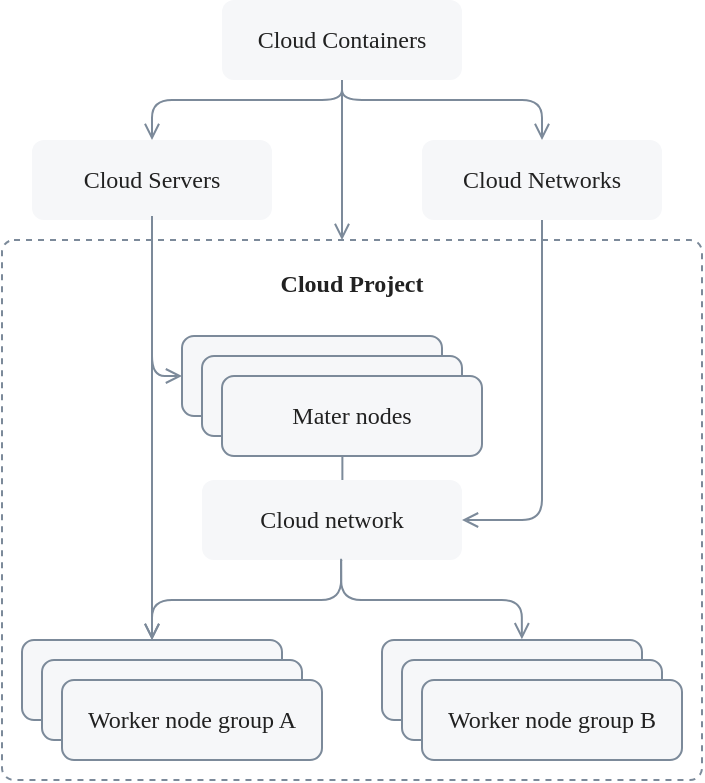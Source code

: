 <mxfile version="28.1.2">
  <diagram name="Page-1" id="hFHusHP9fz9f-BBYForH">
    <mxGraphModel dx="-39" dy="2890" grid="1" gridSize="10" guides="1" tooltips="1" connect="1" arrows="1" fold="1" page="1" pageScale="1" pageWidth="827" pageHeight="1169" math="0" shadow="0">
      <root>
        <mxCell id="0" />
        <mxCell id="1" parent="0" />
        <mxCell id="xSEIoOnQ04NBz0SQj7s7-65" value="Cloud Project" style="rounded=1;whiteSpace=wrap;html=1;strokeColor=#7C8A9A;strokeWidth=1;fontColor=#212121;fillColor=none;dashed=1;fontFamily=VK Sans Display;verticalAlign=top;spacing=10;fontStyle=1;arcSize=12;absoluteArcSize=1;movable=1;resizable=1;rotatable=1;deletable=1;editable=1;locked=0;connectable=1;container=0;" vertex="1" parent="1">
          <mxGeometry x="1190" y="-1910" width="350" height="270" as="geometry" />
        </mxCell>
        <mxCell id="xSEIoOnQ04NBz0SQj7s7-31" value="&lt;font color=&quot;#212121&quot;&gt;Cloud Containers&lt;/font&gt;" style="rounded=1;whiteSpace=wrap;html=1;fontFamily=VK Sans Display;strokeColor=none;arcsize=12;fillColor=#F6F7F9;spacing=0;spacingTop=12;spacingBottom=12;arcSize=12;absoluteArcSize=1;" vertex="1" parent="1">
          <mxGeometry x="1300" y="-2030" width="120" height="40" as="geometry" />
        </mxCell>
        <mxCell id="xSEIoOnQ04NBz0SQj7s7-32" value="&lt;font color=&quot;#212121&quot;&gt;Cloud Servers&lt;/font&gt;" style="rounded=1;whiteSpace=wrap;html=1;fontFamily=VK Sans Display;strokeColor=none;arcsize=12;fillColor=#F6F7F9;spacing=0;spacingTop=12;spacingBottom=12;arcSize=12;absoluteArcSize=1;" vertex="1" parent="1">
          <mxGeometry x="1205" y="-1960" width="120" height="40" as="geometry" />
        </mxCell>
        <mxCell id="xSEIoOnQ04NBz0SQj7s7-33" value="&lt;font color=&quot;#212121&quot;&gt;Cloud Networks&lt;/font&gt;" style="rounded=1;whiteSpace=wrap;html=1;fontFamily=VK Sans Display;strokeColor=none;arcsize=12;fillColor=#F6F7F9;spacing=0;spacingTop=12;spacingBottom=12;arcSize=12;absoluteArcSize=1;" vertex="1" parent="1">
          <mxGeometry x="1400" y="-1960" width="120" height="40" as="geometry" />
        </mxCell>
        <mxCell id="xSEIoOnQ04NBz0SQj7s7-56" style="edgeStyle=none;shape=connector;rounded=1;orthogonalLoop=1;jettySize=auto;html=1;labelBackgroundColor=default;strokeColor=#7C8A9A;strokeWidth=1;fontFamily=VK Sans Display;fontSize=16;fontColor=#212121;startArrow=none;startFill=0;endArrow=open;endFill=0;exitX=0.5;exitY=1;exitDx=0;exitDy=0;" edge="1" parent="1" source="xSEIoOnQ04NBz0SQj7s7-31">
          <mxGeometry relative="1" as="geometry">
            <mxPoint x="1360" y="-1910" as="targetPoint" />
            <mxPoint x="1360" y="-2020" as="sourcePoint" />
          </mxGeometry>
        </mxCell>
        <mxCell id="xSEIoOnQ04NBz0SQj7s7-57" style="edgeStyle=none;shape=connector;rounded=1;orthogonalLoop=1;jettySize=auto;html=1;labelBackgroundColor=default;strokeColor=#7C8A9A;strokeWidth=1;fontFamily=VK Sans Display;fontSize=16;fontColor=#212121;startArrow=none;startFill=0;endArrow=open;endFill=0;exitX=0.5;exitY=1;exitDx=0;exitDy=0;entryX=0;entryY=0.5;entryDx=0;entryDy=0;" edge="1" parent="1" target="xSEIoOnQ04NBz0SQj7s7-66">
          <mxGeometry relative="1" as="geometry">
            <mxPoint x="1280" y="-1844" as="targetPoint" />
            <mxPoint x="1265" y="-1922" as="sourcePoint" />
            <Array as="points">
              <mxPoint x="1265" y="-1842" />
            </Array>
          </mxGeometry>
        </mxCell>
        <mxCell id="xSEIoOnQ04NBz0SQj7s7-58" style="edgeStyle=none;shape=connector;rounded=1;orthogonalLoop=1;jettySize=auto;html=1;labelBackgroundColor=default;strokeColor=#7C8A9A;strokeWidth=1;fontFamily=VK Sans Display;fontSize=16;fontColor=#212121;startArrow=none;startFill=0;endArrow=open;endFill=0;exitX=0.5;exitY=1;exitDx=0;exitDy=0;entryX=0.5;entryY=0;entryDx=0;entryDy=0;" edge="1" parent="1" source="xSEIoOnQ04NBz0SQj7s7-32" target="xSEIoOnQ04NBz0SQj7s7-41">
          <mxGeometry relative="1" as="geometry">
            <mxPoint x="1260" y="-1690" as="targetPoint" />
            <mxPoint x="1200" y="-1840" as="sourcePoint" />
          </mxGeometry>
        </mxCell>
        <mxCell id="xSEIoOnQ04NBz0SQj7s7-69" style="edgeStyle=none;shape=connector;rounded=1;orthogonalLoop=1;jettySize=auto;html=1;labelBackgroundColor=default;strokeColor=#7C8A9A;strokeWidth=1;fontFamily=VK Sans Display;fontSize=16;fontColor=#212121;startArrow=none;startFill=0;endArrow=open;endFill=0;exitX=0.5;exitY=1;exitDx=0;exitDy=0;entryX=1;entryY=0.5;entryDx=0;entryDy=0;" edge="1" parent="1" source="xSEIoOnQ04NBz0SQj7s7-33" target="xSEIoOnQ04NBz0SQj7s7-38">
          <mxGeometry relative="1" as="geometry">
            <mxPoint x="1420" y="-1750" as="targetPoint" />
            <mxPoint x="1600" y="-1810" as="sourcePoint" />
            <Array as="points">
              <mxPoint x="1460" y="-1770" />
            </Array>
          </mxGeometry>
        </mxCell>
        <mxCell id="xSEIoOnQ04NBz0SQj7s7-70" style="edgeStyle=none;shape=connector;rounded=1;orthogonalLoop=1;jettySize=auto;html=1;labelBackgroundColor=default;strokeColor=#7C8A9A;strokeWidth=1;fontFamily=VK Sans Display;fontSize=16;fontColor=#212121;startArrow=none;startFill=0;endArrow=open;endFill=0;exitX=0.5;exitY=1;exitDx=0;exitDy=0;entryX=0.5;entryY=0;entryDx=0;entryDy=0;" edge="1" parent="1" source="xSEIoOnQ04NBz0SQj7s7-31" target="xSEIoOnQ04NBz0SQj7s7-32">
          <mxGeometry relative="1" as="geometry">
            <mxPoint x="1030" y="-1738" as="targetPoint" />
            <mxPoint x="1030" y="-1840" as="sourcePoint" />
            <Array as="points">
              <mxPoint x="1360" y="-1980" />
              <mxPoint x="1265" y="-1980" />
            </Array>
          </mxGeometry>
        </mxCell>
        <mxCell id="xSEIoOnQ04NBz0SQj7s7-71" style="edgeStyle=none;shape=connector;rounded=1;orthogonalLoop=1;jettySize=auto;html=1;labelBackgroundColor=default;strokeColor=#7C8A9A;strokeWidth=1;fontFamily=VK Sans Display;fontSize=16;fontColor=#212121;startArrow=none;startFill=0;endArrow=open;endFill=0;exitX=0.5;exitY=1;exitDx=0;exitDy=0;entryX=0.5;entryY=0;entryDx=0;entryDy=0;" edge="1" parent="1" source="xSEIoOnQ04NBz0SQj7s7-31" target="xSEIoOnQ04NBz0SQj7s7-33">
          <mxGeometry relative="1" as="geometry">
            <mxPoint x="1340" y="-1888" as="targetPoint" />
            <mxPoint x="1340" y="-1990" as="sourcePoint" />
            <Array as="points">
              <mxPoint x="1360" y="-1980" />
              <mxPoint x="1460" y="-1980" />
            </Array>
          </mxGeometry>
        </mxCell>
        <mxCell id="xSEIoOnQ04NBz0SQj7s7-53" style="edgeStyle=orthogonalEdgeStyle;shape=connector;rounded=1;orthogonalLoop=1;jettySize=auto;html=1;labelBackgroundColor=default;strokeColor=#7C8A9A;strokeWidth=1;fontFamily=VK Sans Display;fontSize=16;fontColor=#212121;startArrow=none;startFill=0;endArrow=none;endFill=0;exitX=0.463;exitY=0.999;exitDx=0;exitDy=0;exitPerimeter=0;movable=1;resizable=1;rotatable=1;deletable=1;editable=1;locked=0;connectable=1;entryX=0.536;entryY=1.009;entryDx=0;entryDy=0;entryPerimeter=0;" edge="1" parent="1" source="xSEIoOnQ04NBz0SQj7s7-68" target="xSEIoOnQ04NBz0SQj7s7-38">
          <mxGeometry relative="1" as="geometry">
            <mxPoint x="1354.73" y="-1802.24" as="sourcePoint" />
            <mxPoint x="1355" y="-1742" as="targetPoint" />
            <Array as="points">
              <mxPoint x="1360" y="-1772" />
              <mxPoint x="1360" y="-1772" />
            </Array>
          </mxGeometry>
        </mxCell>
        <mxCell id="xSEIoOnQ04NBz0SQj7s7-38" value="&lt;font color=&quot;#212121&quot;&gt;Cloud network&lt;/font&gt;" style="rounded=1;whiteSpace=wrap;html=1;fontFamily=VK Sans Display;strokeColor=none;arcsize=12;fillColor=#F6F7F9;spacing=0;spacingTop=12;spacingBottom=12;arcSize=12;absoluteArcSize=1;movable=1;resizable=1;rotatable=1;deletable=1;editable=1;locked=0;connectable=1;container=0;" vertex="1" parent="1">
          <mxGeometry x="1290" y="-1790" width="130" height="40" as="geometry" />
        </mxCell>
        <mxCell id="xSEIoOnQ04NBz0SQj7s7-50" style="edgeStyle=orthogonalEdgeStyle;shape=connector;rounded=1;orthogonalLoop=1;jettySize=auto;html=1;labelBackgroundColor=default;strokeColor=#7C8A9A;strokeWidth=1;fontFamily=VK Sans Display;fontSize=16;fontColor=#212121;startArrow=none;startFill=0;endArrow=open;endFill=0;exitX=0.535;exitY=0.985;exitDx=0;exitDy=0;entryX=0.5;entryY=0;entryDx=0;entryDy=0;movable=1;resizable=1;rotatable=1;deletable=1;editable=1;locked=0;connectable=1;exitPerimeter=0;" edge="1" parent="1" source="xSEIoOnQ04NBz0SQj7s7-38" target="xSEIoOnQ04NBz0SQj7s7-41">
          <mxGeometry relative="1" as="geometry">
            <mxPoint x="1215" y="-1610" as="sourcePoint" />
            <mxPoint x="1265" y="-1710" as="targetPoint" />
            <Array as="points">
              <mxPoint x="1360" y="-1730" />
              <mxPoint x="1265" y="-1730" />
            </Array>
          </mxGeometry>
        </mxCell>
        <mxCell id="xSEIoOnQ04NBz0SQj7s7-51" style="edgeStyle=orthogonalEdgeStyle;shape=connector;rounded=1;orthogonalLoop=1;jettySize=auto;html=1;labelBackgroundColor=default;strokeColor=#7C8A9A;strokeWidth=1;fontFamily=VK Sans Display;fontSize=16;fontColor=#212121;startArrow=none;startFill=0;endArrow=open;endFill=0;exitX=0.535;exitY=1.006;exitDx=0;exitDy=0;entryX=0.538;entryY=-0.01;entryDx=0;entryDy=0;entryPerimeter=0;movable=1;resizable=1;rotatable=1;deletable=1;editable=1;locked=0;connectable=1;exitPerimeter=0;" edge="1" parent="1" source="xSEIoOnQ04NBz0SQj7s7-38" target="xSEIoOnQ04NBz0SQj7s7-44">
          <mxGeometry relative="1" as="geometry">
            <mxPoint x="1485" y="-1640" as="sourcePoint" />
            <mxPoint x="1370" y="-1465" as="targetPoint" />
            <Array as="points">
              <mxPoint x="1360" y="-1730" />
              <mxPoint x="1450" y="-1730" />
            </Array>
          </mxGeometry>
        </mxCell>
        <mxCell id="xSEIoOnQ04NBz0SQj7s7-41" value="&lt;font color=&quot;#212121&quot;&gt;Node 1&lt;/font&gt;" style="rounded=1;whiteSpace=wrap;html=1;fontFamily=VK Sans Display;strokeColor=#7C8A9A;arcsize=12;fillColor=#F6F7F9;spacing=0;spacingTop=12;spacingBottom=12;arcSize=12;absoluteArcSize=1;strokeWidth=1;movable=1;resizable=1;rotatable=1;deletable=1;editable=1;locked=0;connectable=1;container=0;" vertex="1" parent="1">
          <mxGeometry x="1200" y="-1710" width="130" height="40" as="geometry" />
        </mxCell>
        <mxCell id="xSEIoOnQ04NBz0SQj7s7-42" value="&lt;font color=&quot;#212121&quot;&gt;Node 1&lt;/font&gt;" style="rounded=1;whiteSpace=wrap;html=1;fontFamily=VK Sans Display;strokeColor=#7C8A9A;arcsize=12;fillColor=#F6F7F9;spacing=0;spacingTop=12;spacingBottom=12;arcSize=12;absoluteArcSize=1;strokeWidth=1;movable=1;resizable=1;rotatable=1;deletable=1;editable=1;locked=0;connectable=1;container=0;" vertex="1" parent="1">
          <mxGeometry x="1210" y="-1700" width="130" height="40" as="geometry" />
        </mxCell>
        <mxCell id="xSEIoOnQ04NBz0SQj7s7-43" value="&lt;font color=&quot;#212121&quot;&gt;Worker node group A&lt;/font&gt;" style="rounded=1;whiteSpace=wrap;html=1;fontFamily=VK Sans Display;strokeColor=#7C8A9A;arcsize=12;fillColor=#F6F7F9;spacing=0;spacingTop=12;spacingBottom=12;arcSize=12;absoluteArcSize=1;strokeWidth=1;movable=1;resizable=1;rotatable=1;deletable=1;editable=1;locked=0;connectable=1;container=0;" vertex="1" parent="1">
          <mxGeometry x="1220" y="-1690" width="130" height="40" as="geometry" />
        </mxCell>
        <mxCell id="xSEIoOnQ04NBz0SQj7s7-44" value="&lt;font color=&quot;#212121&quot;&gt;Node 1&lt;/font&gt;" style="rounded=1;whiteSpace=wrap;html=1;fontFamily=VK Sans Display;strokeColor=#7C8A9A;arcsize=12;fillColor=#F6F7F9;spacing=0;spacingTop=12;spacingBottom=12;arcSize=12;absoluteArcSize=1;strokeWidth=1;movable=1;resizable=1;rotatable=1;deletable=1;editable=1;locked=0;connectable=1;container=0;" vertex="1" parent="1">
          <mxGeometry x="1380" y="-1710" width="130" height="40" as="geometry" />
        </mxCell>
        <mxCell id="xSEIoOnQ04NBz0SQj7s7-45" value="&lt;font color=&quot;#212121&quot;&gt;Node 1&lt;/font&gt;" style="rounded=1;whiteSpace=wrap;html=1;fontFamily=VK Sans Display;strokeColor=#7C8A9A;arcsize=12;fillColor=#F6F7F9;spacing=0;spacingTop=12;spacingBottom=12;arcSize=12;absoluteArcSize=1;strokeWidth=1;movable=1;resizable=1;rotatable=1;deletable=1;editable=1;locked=0;connectable=1;container=0;" vertex="1" parent="1">
          <mxGeometry x="1390" y="-1700" width="130" height="40" as="geometry" />
        </mxCell>
        <mxCell id="xSEIoOnQ04NBz0SQj7s7-46" value="&lt;font color=&quot;#212121&quot;&gt;Worker node group B&lt;/font&gt;" style="rounded=1;whiteSpace=wrap;html=1;fontFamily=VK Sans Display;strokeColor=#7C8A9A;arcsize=12;fillColor=#F6F7F9;spacing=0;spacingTop=12;spacingBottom=12;arcSize=12;absoluteArcSize=1;strokeWidth=1;movable=1;resizable=1;rotatable=1;deletable=1;editable=1;locked=0;connectable=1;container=0;" vertex="1" parent="1">
          <mxGeometry x="1400" y="-1690" width="130" height="40" as="geometry" />
        </mxCell>
        <mxCell id="xSEIoOnQ04NBz0SQj7s7-66" value="&lt;font color=&quot;#212121&quot;&gt;Node 1&lt;/font&gt;" style="rounded=1;whiteSpace=wrap;html=1;fontFamily=VK Sans Display;strokeColor=#7C8A9A;arcsize=12;fillColor=#F6F7F9;spacing=0;spacingTop=12;spacingBottom=12;arcSize=12;absoluteArcSize=1;strokeWidth=1;movable=1;resizable=1;rotatable=1;deletable=1;editable=1;locked=0;connectable=1;container=0;" vertex="1" parent="1">
          <mxGeometry x="1280" y="-1862" width="130" height="40" as="geometry" />
        </mxCell>
        <mxCell id="xSEIoOnQ04NBz0SQj7s7-67" value="&lt;font color=&quot;#212121&quot;&gt;Node 1&lt;/font&gt;" style="rounded=1;whiteSpace=wrap;html=1;fontFamily=VK Sans Display;strokeColor=#7C8A9A;arcsize=12;fillColor=#F6F7F9;spacing=0;spacingTop=12;spacingBottom=12;arcSize=12;absoluteArcSize=1;strokeWidth=1;movable=1;resizable=1;rotatable=1;deletable=1;editable=1;locked=0;connectable=1;container=0;" vertex="1" parent="1">
          <mxGeometry x="1290" y="-1852" width="130" height="40" as="geometry" />
        </mxCell>
        <mxCell id="xSEIoOnQ04NBz0SQj7s7-68" value="&lt;font color=&quot;#212121&quot;&gt;Mater nodes&lt;/font&gt;" style="rounded=1;whiteSpace=wrap;html=1;fontFamily=VK Sans Display;strokeColor=#7C8A9A;arcsize=12;fillColor=#F6F7F9;spacing=0;spacingTop=12;spacingBottom=12;arcSize=12;absoluteArcSize=1;strokeWidth=1;movable=1;resizable=1;rotatable=1;deletable=1;editable=1;locked=0;connectable=1;container=0;" vertex="1" parent="1">
          <mxGeometry x="1300" y="-1842" width="130" height="40" as="geometry" />
        </mxCell>
      </root>
    </mxGraphModel>
  </diagram>
</mxfile>
